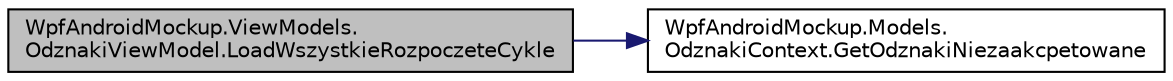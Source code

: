 digraph "WpfAndroidMockup.ViewModels.OdznakiViewModel.LoadWszystkieRozpoczeteCykle"
{
 // INTERACTIVE_SVG=YES
  edge [fontname="Helvetica",fontsize="10",labelfontname="Helvetica",labelfontsize="10"];
  node [fontname="Helvetica",fontsize="10",shape=record];
  rankdir="LR";
  Node3 [label="WpfAndroidMockup.ViewModels.\lOdznakiViewModel.LoadWszystkieRozpoczeteCykle",height=0.2,width=0.4,color="black", fillcolor="grey75", style="filled", fontcolor="black"];
  Node3 -> Node4 [color="midnightblue",fontsize="10",style="solid",fontname="Helvetica"];
  Node4 [label="WpfAndroidMockup.Models.\lOdznakiContext.GetOdznakiNiezaakcpetowane",height=0.2,width=0.4,color="black", fillcolor="white", style="filled",URL="$class_wpf_android_mockup_1_1_models_1_1_odznaki_context.html#a515b26353856854047ebdf85afc31273",tooltip="Zwraca listę odznak niezaakcpetowanych. "];
}
